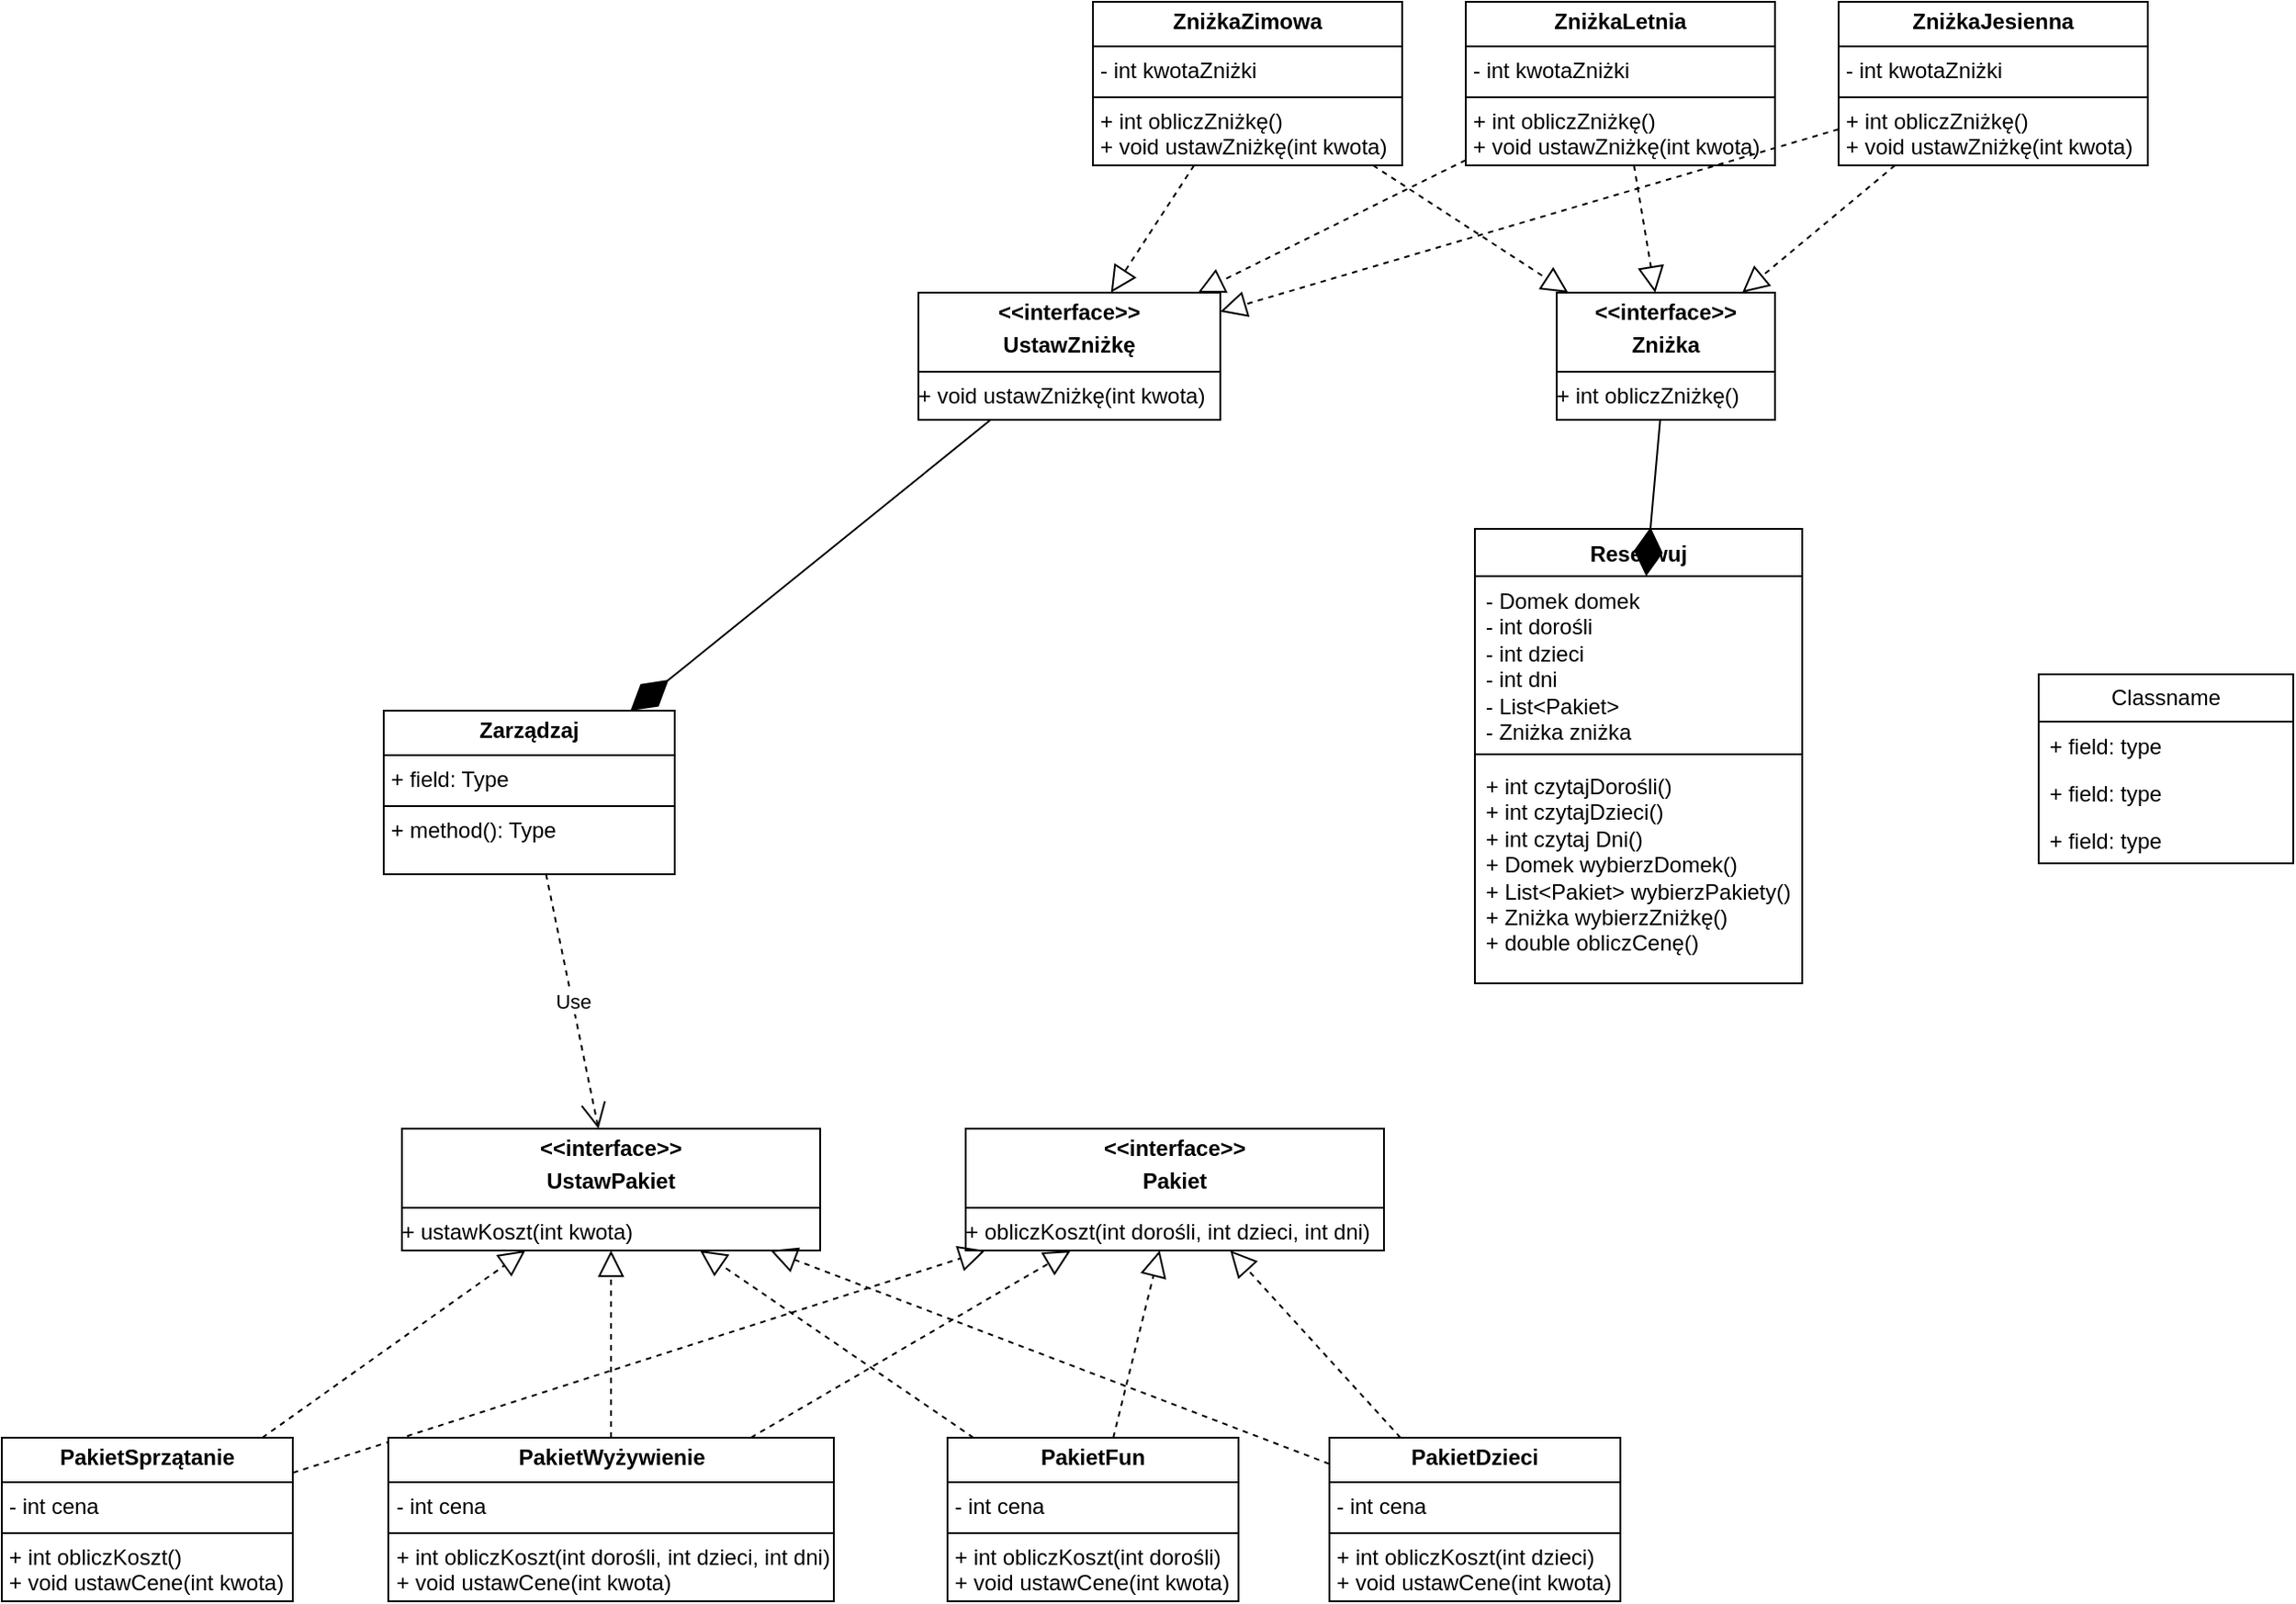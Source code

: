 <mxfile version="26.0.10">
  <diagram name="Strona-1" id="Xkmi08W4jPSwvixj5hdW">
    <mxGraphModel dx="1961" dy="746" grid="1" gridSize="10" guides="1" tooltips="1" connect="1" arrows="1" fold="1" page="1" pageScale="1" pageWidth="827" pageHeight="1169" math="0" shadow="0">
      <root>
        <mxCell id="0" />
        <mxCell id="1" parent="0" />
        <mxCell id="SDx-nbXRSxSEXaq3ydwH-2" value="Reserwuj" style="swimlane;fontStyle=1;align=center;verticalAlign=top;childLayout=stackLayout;horizontal=1;startSize=26;horizontalStack=0;resizeParent=1;resizeParentMax=0;resizeLast=0;collapsible=1;marginBottom=0;whiteSpace=wrap;html=1;" parent="1" vertex="1">
          <mxGeometry x="280" y="300" width="180" height="250" as="geometry" />
        </mxCell>
        <mxCell id="SDx-nbXRSxSEXaq3ydwH-3" value="- Domek domek&lt;div&gt;- int dorośli&lt;/div&gt;&lt;div&gt;- int dzieci&lt;/div&gt;&lt;div&gt;- int dni&lt;/div&gt;&lt;div&gt;- List&amp;lt;Pakiet&amp;gt;&lt;/div&gt;&lt;div&gt;- Zniżka zniżka&lt;/div&gt;" style="text;strokeColor=none;fillColor=none;align=left;verticalAlign=top;spacingLeft=4;spacingRight=4;overflow=hidden;rotatable=0;points=[[0,0.5],[1,0.5]];portConstraint=eastwest;whiteSpace=wrap;html=1;" parent="SDx-nbXRSxSEXaq3ydwH-2" vertex="1">
          <mxGeometry y="26" width="180" height="94" as="geometry" />
        </mxCell>
        <mxCell id="SDx-nbXRSxSEXaq3ydwH-4" value="" style="line;strokeWidth=1;fillColor=none;align=left;verticalAlign=middle;spacingTop=-1;spacingLeft=3;spacingRight=3;rotatable=0;labelPosition=right;points=[];portConstraint=eastwest;strokeColor=inherit;" parent="SDx-nbXRSxSEXaq3ydwH-2" vertex="1">
          <mxGeometry y="120" width="180" height="8" as="geometry" />
        </mxCell>
        <mxCell id="SDx-nbXRSxSEXaq3ydwH-5" value="&lt;div&gt;+ int czytajDorośli()&lt;/div&gt;&lt;div&gt;+ int czytajDzieci()&lt;/div&gt;&lt;div&gt;+ int czytaj Dni()&lt;/div&gt;&lt;div&gt;+ Domek wybierzDomek()&lt;/div&gt;&lt;div&gt;+ List&amp;lt;Pakiet&amp;gt; wybierzPakiety()&lt;/div&gt;&lt;div&gt;+ Zniżka wybierzZniżkę()&lt;/div&gt;+ double obliczCenę()" style="text;strokeColor=none;fillColor=none;align=left;verticalAlign=top;spacingLeft=4;spacingRight=4;overflow=hidden;rotatable=0;points=[[0,0.5],[1,0.5]];portConstraint=eastwest;whiteSpace=wrap;html=1;" parent="SDx-nbXRSxSEXaq3ydwH-2" vertex="1">
          <mxGeometry y="128" width="180" height="122" as="geometry" />
        </mxCell>
        <mxCell id="SDx-nbXRSxSEXaq3ydwH-7" value="Classname" style="swimlane;fontStyle=0;childLayout=stackLayout;horizontal=1;startSize=26;fillColor=none;horizontalStack=0;resizeParent=1;resizeParentMax=0;resizeLast=0;collapsible=1;marginBottom=0;whiteSpace=wrap;html=1;" parent="1" vertex="1">
          <mxGeometry x="590" y="380" width="140" height="104" as="geometry" />
        </mxCell>
        <mxCell id="SDx-nbXRSxSEXaq3ydwH-8" value="+ field: type" style="text;strokeColor=none;fillColor=none;align=left;verticalAlign=top;spacingLeft=4;spacingRight=4;overflow=hidden;rotatable=0;points=[[0,0.5],[1,0.5]];portConstraint=eastwest;whiteSpace=wrap;html=1;" parent="SDx-nbXRSxSEXaq3ydwH-7" vertex="1">
          <mxGeometry y="26" width="140" height="26" as="geometry" />
        </mxCell>
        <mxCell id="SDx-nbXRSxSEXaq3ydwH-9" value="+ field: type" style="text;strokeColor=none;fillColor=none;align=left;verticalAlign=top;spacingLeft=4;spacingRight=4;overflow=hidden;rotatable=0;points=[[0,0.5],[1,0.5]];portConstraint=eastwest;whiteSpace=wrap;html=1;" parent="SDx-nbXRSxSEXaq3ydwH-7" vertex="1">
          <mxGeometry y="52" width="140" height="26" as="geometry" />
        </mxCell>
        <mxCell id="SDx-nbXRSxSEXaq3ydwH-10" value="+ field: type" style="text;strokeColor=none;fillColor=none;align=left;verticalAlign=top;spacingLeft=4;spacingRight=4;overflow=hidden;rotatable=0;points=[[0,0.5],[1,0.5]];portConstraint=eastwest;whiteSpace=wrap;html=1;" parent="SDx-nbXRSxSEXaq3ydwH-7" vertex="1">
          <mxGeometry y="78" width="140" height="26" as="geometry" />
        </mxCell>
        <mxCell id="SDx-nbXRSxSEXaq3ydwH-18" value="&lt;p style=&quot;margin:0px;margin-top:4px;text-align:center;&quot;&gt;&lt;b&gt;&amp;lt;&amp;lt;interface&amp;gt;&amp;gt;&lt;/b&gt;&lt;/p&gt;&lt;p style=&quot;margin:0px;margin-top:4px;text-align:center;&quot;&gt;&lt;b&gt;Pakiet&lt;/b&gt;&lt;/p&gt;&lt;hr size=&quot;1&quot; style=&quot;border-style:solid;&quot;&gt;&lt;div style=&quot;height:2px;&quot;&gt;+ obliczKoszt(int dorośli, int dzieci, int dni)&lt;/div&gt;" style="verticalAlign=top;align=left;overflow=fill;html=1;whiteSpace=wrap;" parent="1" vertex="1">
          <mxGeometry y="630" width="230" height="67" as="geometry" />
        </mxCell>
        <mxCell id="SDx-nbXRSxSEXaq3ydwH-23" value="" style="endArrow=block;dashed=1;endFill=0;endSize=12;html=1;rounded=0;" parent="1" source="0y7wqeOaAgVBkYj9QTGw-5" target="SDx-nbXRSxSEXaq3ydwH-18" edge="1">
          <mxGeometry width="160" relative="1" as="geometry">
            <mxPoint x="-400" y="760" as="sourcePoint" />
            <mxPoint x="-240" y="760" as="targetPoint" />
          </mxGeometry>
        </mxCell>
        <mxCell id="SDx-nbXRSxSEXaq3ydwH-25" value="" style="endArrow=block;dashed=1;endFill=0;endSize=12;html=1;rounded=0;" parent="1" source="0y7wqeOaAgVBkYj9QTGw-6" target="SDx-nbXRSxSEXaq3ydwH-18" edge="1">
          <mxGeometry width="160" relative="1" as="geometry">
            <mxPoint x="-370" y="830" as="sourcePoint" />
            <mxPoint x="-210" y="730" as="targetPoint" />
          </mxGeometry>
        </mxCell>
        <mxCell id="SDx-nbXRSxSEXaq3ydwH-26" value="" style="endArrow=block;dashed=1;endFill=0;endSize=12;html=1;rounded=0;" parent="1" source="0y7wqeOaAgVBkYj9QTGw-7" target="SDx-nbXRSxSEXaq3ydwH-18" edge="1">
          <mxGeometry width="160" relative="1" as="geometry">
            <mxPoint x="-360" y="840" as="sourcePoint" />
            <mxPoint x="-185" y="747" as="targetPoint" />
          </mxGeometry>
        </mxCell>
        <mxCell id="SDx-nbXRSxSEXaq3ydwH-27" value="" style="endArrow=block;dashed=1;endFill=0;endSize=12;html=1;rounded=0;" parent="1" source="0y7wqeOaAgVBkYj9QTGw-8" target="SDx-nbXRSxSEXaq3ydwH-18" edge="1">
          <mxGeometry width="160" relative="1" as="geometry">
            <mxPoint x="219.339" y="815.0" as="sourcePoint" />
            <mxPoint x="-175" y="757" as="targetPoint" />
          </mxGeometry>
        </mxCell>
        <mxCell id="SDx-nbXRSxSEXaq3ydwH-28" value="&lt;p style=&quot;margin:0px;margin-top:4px;text-align:center;&quot;&gt;&lt;b&gt;&amp;lt;&amp;lt;interface&amp;gt;&amp;gt;&lt;/b&gt;&lt;/p&gt;&lt;p style=&quot;margin:0px;margin-top:4px;text-align:center;&quot;&gt;&lt;b&gt;Zniżka&lt;/b&gt;&lt;/p&gt;&lt;hr size=&quot;1&quot; style=&quot;border-style:solid;&quot;&gt;&lt;div style=&quot;height:2px;&quot;&gt;+ int obliczZniżkę()&lt;/div&gt;" style="verticalAlign=top;align=left;overflow=fill;html=1;whiteSpace=wrap;" parent="1" vertex="1">
          <mxGeometry x="325" y="170" width="120" height="70" as="geometry" />
        </mxCell>
        <mxCell id="SDx-nbXRSxSEXaq3ydwH-30" value="&lt;p style=&quot;margin:0px;margin-top:4px;text-align:center;&quot;&gt;&lt;b&gt;&amp;lt;&amp;lt;interface&amp;gt;&amp;gt;&lt;/b&gt;&lt;/p&gt;&lt;p style=&quot;margin:0px;margin-top:4px;text-align:center;&quot;&gt;&lt;b&gt;UstawZniżkę&lt;/b&gt;&lt;/p&gt;&lt;hr size=&quot;1&quot; style=&quot;border-style:solid;&quot;&gt;&lt;div style=&quot;height:2px;&quot;&gt;+ void ustawZniżkę(int kwota)&lt;/div&gt;" style="verticalAlign=top;align=left;overflow=fill;html=1;whiteSpace=wrap;" parent="1" vertex="1">
          <mxGeometry x="-26" y="170" width="166" height="70" as="geometry" />
        </mxCell>
        <mxCell id="SDx-nbXRSxSEXaq3ydwH-33" value="&lt;p style=&quot;margin:0px;margin-top:4px;text-align:center;&quot;&gt;&lt;b&gt;ZniżkaZimowa&lt;/b&gt;&lt;/p&gt;&lt;hr size=&quot;1&quot; style=&quot;border-style:solid;&quot;&gt;&lt;p style=&quot;margin:0px;margin-left:4px;&quot;&gt;- int kwotaZniżki&lt;/p&gt;&lt;hr size=&quot;1&quot; style=&quot;border-style:solid;&quot;&gt;&lt;p style=&quot;margin:0px;margin-left:4px;&quot;&gt;+ int obliczZniżkę()&lt;/p&gt;&lt;p style=&quot;margin:0px;margin-left:4px;&quot;&gt;+ void ustawZniżkę(int kwota)&lt;/p&gt;" style="verticalAlign=top;align=left;overflow=fill;html=1;whiteSpace=wrap;" parent="1" vertex="1">
          <mxGeometry x="70" y="10" width="170" height="90" as="geometry" />
        </mxCell>
        <mxCell id="SDx-nbXRSxSEXaq3ydwH-34" value="&lt;p style=&quot;margin:0px;margin-top:4px;text-align:center;&quot;&gt;&lt;b&gt;ZniżkaLetnia&lt;/b&gt;&lt;/p&gt;&lt;hr size=&quot;1&quot; style=&quot;border-style:solid;&quot;&gt;&lt;p style=&quot;margin:0px;margin-left:4px;&quot;&gt;- int kwotaZniżki&lt;/p&gt;&lt;hr size=&quot;1&quot; style=&quot;border-style:solid;&quot;&gt;&lt;p style=&quot;margin:0px;margin-left:4px;&quot;&gt;+ int obliczZniżkę()&lt;/p&gt;&lt;p style=&quot;margin:0px;margin-left:4px;&quot;&gt;+ void ustawZniżkę(int kwota)&lt;/p&gt;" style="verticalAlign=top;align=left;overflow=fill;html=1;whiteSpace=wrap;" parent="1" vertex="1">
          <mxGeometry x="275" y="10" width="170" height="90" as="geometry" />
        </mxCell>
        <mxCell id="SDx-nbXRSxSEXaq3ydwH-35" value="&lt;p style=&quot;margin:0px;margin-top:4px;text-align:center;&quot;&gt;&lt;b&gt;ZniżkaJesienna&lt;/b&gt;&lt;/p&gt;&lt;hr size=&quot;1&quot; style=&quot;border-style:solid;&quot;&gt;&lt;p style=&quot;margin:0px;margin-left:4px;&quot;&gt;- int kwotaZniżki&lt;/p&gt;&lt;hr size=&quot;1&quot; style=&quot;border-style:solid;&quot;&gt;&lt;p style=&quot;margin:0px;margin-left:4px;&quot;&gt;+ int obliczZniżkę()&lt;/p&gt;&lt;p style=&quot;margin:0px;margin-left:4px;&quot;&gt;+ void ustawZniżkę(int kwota)&lt;/p&gt;" style="verticalAlign=top;align=left;overflow=fill;html=1;whiteSpace=wrap;" parent="1" vertex="1">
          <mxGeometry x="480" y="10" width="170" height="90" as="geometry" />
        </mxCell>
        <mxCell id="SDx-nbXRSxSEXaq3ydwH-36" value="" style="endArrow=block;dashed=1;endFill=0;endSize=12;html=1;rounded=0;" parent="1" source="SDx-nbXRSxSEXaq3ydwH-33" target="SDx-nbXRSxSEXaq3ydwH-28" edge="1">
          <mxGeometry width="160" relative="1" as="geometry">
            <mxPoint x="150" y="140" as="sourcePoint" />
            <mxPoint x="310" y="140" as="targetPoint" />
          </mxGeometry>
        </mxCell>
        <mxCell id="SDx-nbXRSxSEXaq3ydwH-37" value="" style="endArrow=block;dashed=1;endFill=0;endSize=12;html=1;rounded=0;" parent="1" source="SDx-nbXRSxSEXaq3ydwH-33" target="SDx-nbXRSxSEXaq3ydwH-30" edge="1">
          <mxGeometry width="160" relative="1" as="geometry">
            <mxPoint x="160" y="150" as="sourcePoint" />
            <mxPoint x="320" y="150" as="targetPoint" />
          </mxGeometry>
        </mxCell>
        <mxCell id="SDx-nbXRSxSEXaq3ydwH-38" value="" style="endArrow=block;dashed=1;endFill=0;endSize=12;html=1;rounded=0;" parent="1" source="SDx-nbXRSxSEXaq3ydwH-34" target="SDx-nbXRSxSEXaq3ydwH-28" edge="1">
          <mxGeometry width="160" relative="1" as="geometry">
            <mxPoint x="250" y="102" as="sourcePoint" />
            <mxPoint x="404" y="170" as="targetPoint" />
          </mxGeometry>
        </mxCell>
        <mxCell id="SDx-nbXRSxSEXaq3ydwH-39" value="" style="endArrow=block;dashed=1;endFill=0;endSize=12;html=1;rounded=0;" parent="1" source="SDx-nbXRSxSEXaq3ydwH-34" target="SDx-nbXRSxSEXaq3ydwH-30" edge="1">
          <mxGeometry width="160" relative="1" as="geometry">
            <mxPoint x="260" y="112" as="sourcePoint" />
            <mxPoint x="414" y="180" as="targetPoint" />
          </mxGeometry>
        </mxCell>
        <mxCell id="SDx-nbXRSxSEXaq3ydwH-40" value="" style="endArrow=block;dashed=1;endFill=0;endSize=12;html=1;rounded=0;" parent="1" source="SDx-nbXRSxSEXaq3ydwH-35" target="SDx-nbXRSxSEXaq3ydwH-30" edge="1">
          <mxGeometry width="160" relative="1" as="geometry">
            <mxPoint x="270" y="122" as="sourcePoint" />
            <mxPoint x="424" y="190" as="targetPoint" />
          </mxGeometry>
        </mxCell>
        <mxCell id="SDx-nbXRSxSEXaq3ydwH-41" value="" style="endArrow=block;dashed=1;endFill=0;endSize=12;html=1;rounded=0;" parent="1" source="SDx-nbXRSxSEXaq3ydwH-35" target="SDx-nbXRSxSEXaq3ydwH-28" edge="1">
          <mxGeometry width="160" relative="1" as="geometry">
            <mxPoint x="280" y="132" as="sourcePoint" />
            <mxPoint x="434" y="200" as="targetPoint" />
          </mxGeometry>
        </mxCell>
        <mxCell id="SDx-nbXRSxSEXaq3ydwH-42" value="" style="endArrow=diamondThin;endFill=1;endSize=24;html=1;rounded=0;" parent="1" source="SDx-nbXRSxSEXaq3ydwH-28" target="SDx-nbXRSxSEXaq3ydwH-3" edge="1">
          <mxGeometry width="160" relative="1" as="geometry">
            <mxPoint x="130" y="280" as="sourcePoint" />
            <mxPoint x="290" y="280" as="targetPoint" />
          </mxGeometry>
        </mxCell>
        <mxCell id="SDx-nbXRSxSEXaq3ydwH-43" value="&lt;p style=&quot;margin:0px;margin-top:4px;text-align:center;&quot;&gt;&lt;b&gt;Zarządzaj&lt;/b&gt;&lt;/p&gt;&lt;hr size=&quot;1&quot; style=&quot;border-style:solid;&quot;&gt;&lt;p style=&quot;margin:0px;margin-left:4px;&quot;&gt;+ field: Type&lt;/p&gt;&lt;hr size=&quot;1&quot; style=&quot;border-style:solid;&quot;&gt;&lt;p style=&quot;margin:0px;margin-left:4px;&quot;&gt;+ method(): Type&lt;/p&gt;" style="verticalAlign=top;align=left;overflow=fill;html=1;whiteSpace=wrap;" parent="1" vertex="1">
          <mxGeometry x="-320" y="400" width="160" height="90" as="geometry" />
        </mxCell>
        <mxCell id="SDx-nbXRSxSEXaq3ydwH-44" value="" style="endArrow=diamondThin;endFill=1;endSize=24;html=1;rounded=0;" parent="1" source="SDx-nbXRSxSEXaq3ydwH-30" target="SDx-nbXRSxSEXaq3ydwH-43" edge="1">
          <mxGeometry width="160" relative="1" as="geometry">
            <mxPoint x="460" y="250" as="sourcePoint" />
            <mxPoint x="620" y="250" as="targetPoint" />
          </mxGeometry>
        </mxCell>
        <mxCell id="0y7wqeOaAgVBkYj9QTGw-1" value="&lt;p style=&quot;margin:0px;margin-top:4px;text-align:center;&quot;&gt;&lt;b&gt;&amp;lt;&amp;lt;interface&amp;gt;&amp;gt;&lt;/b&gt;&lt;/p&gt;&lt;p style=&quot;margin:0px;margin-top:4px;text-align:center;&quot;&gt;&lt;b&gt;UstawPakiet&lt;/b&gt;&lt;/p&gt;&lt;hr size=&quot;1&quot; style=&quot;border-style:solid;&quot;&gt;&lt;div style=&quot;height:2px;&quot;&gt;+ ustawKoszt(int kwota)&lt;/div&gt;" style="verticalAlign=top;align=left;overflow=fill;html=1;whiteSpace=wrap;" vertex="1" parent="1">
          <mxGeometry x="-310" y="630" width="230" height="67" as="geometry" />
        </mxCell>
        <mxCell id="0y7wqeOaAgVBkYj9QTGw-5" value="&lt;p style=&quot;margin:0px;margin-top:4px;text-align:center;&quot;&gt;&lt;b&gt;PakietSprzątanie&lt;/b&gt;&lt;/p&gt;&lt;hr size=&quot;1&quot; style=&quot;border-style:solid;&quot;&gt;&lt;p style=&quot;margin:0px;margin-left:4px;&quot;&gt;- int cena&lt;/p&gt;&lt;hr size=&quot;1&quot; style=&quot;border-style:solid;&quot;&gt;&lt;p style=&quot;margin:0px;margin-left:4px;&quot;&gt;+ int obliczKoszt()&lt;/p&gt;&lt;p style=&quot;margin:0px;margin-left:4px;&quot;&gt;+ void ustawCene(int kwota)&lt;/p&gt;" style="verticalAlign=top;align=left;overflow=fill;html=1;whiteSpace=wrap;" vertex="1" parent="1">
          <mxGeometry x="-530" y="800" width="160" height="90" as="geometry" />
        </mxCell>
        <mxCell id="0y7wqeOaAgVBkYj9QTGw-6" value="&lt;p style=&quot;margin:0px;margin-top:4px;text-align:center;&quot;&gt;&lt;b&gt;PakietWyżywienie&lt;/b&gt;&lt;/p&gt;&lt;hr size=&quot;1&quot; style=&quot;border-style:solid;&quot;&gt;&lt;p style=&quot;margin:0px;margin-left:4px;&quot;&gt;- int cena&lt;/p&gt;&lt;hr size=&quot;1&quot; style=&quot;border-style:solid;&quot;&gt;&lt;p style=&quot;margin:0px;margin-left:4px;&quot;&gt;+ int obliczKoszt(int dorośli, int dzieci, int dni)&lt;/p&gt;&lt;p style=&quot;margin:0px;margin-left:4px;&quot;&gt;+ void ustawCene(int kwota)&lt;/p&gt;" style="verticalAlign=top;align=left;overflow=fill;html=1;whiteSpace=wrap;" vertex="1" parent="1">
          <mxGeometry x="-317.5" y="800" width="245" height="90" as="geometry" />
        </mxCell>
        <mxCell id="0y7wqeOaAgVBkYj9QTGw-7" value="&lt;p style=&quot;margin:0px;margin-top:4px;text-align:center;&quot;&gt;&lt;b&gt;PakietFun&lt;/b&gt;&lt;/p&gt;&lt;hr size=&quot;1&quot; style=&quot;border-style:solid;&quot;&gt;&lt;p style=&quot;margin:0px;margin-left:4px;&quot;&gt;- int cena&lt;/p&gt;&lt;hr size=&quot;1&quot; style=&quot;border-style:solid;&quot;&gt;&lt;p style=&quot;margin:0px;margin-left:4px;&quot;&gt;+ int obliczKoszt(int dorośli)&lt;/p&gt;&lt;p style=&quot;margin:0px;margin-left:4px;&quot;&gt;+ void ustawCene(int kwota)&lt;/p&gt;" style="verticalAlign=top;align=left;overflow=fill;html=1;whiteSpace=wrap;" vertex="1" parent="1">
          <mxGeometry x="-10" y="800" width="160" height="90" as="geometry" />
        </mxCell>
        <mxCell id="0y7wqeOaAgVBkYj9QTGw-8" value="&lt;p style=&quot;margin:0px;margin-top:4px;text-align:center;&quot;&gt;&lt;b&gt;PakietDzieci&lt;/b&gt;&lt;/p&gt;&lt;hr size=&quot;1&quot; style=&quot;border-style:solid;&quot;&gt;&lt;p style=&quot;margin:0px;margin-left:4px;&quot;&gt;- int cena&lt;/p&gt;&lt;hr size=&quot;1&quot; style=&quot;border-style:solid;&quot;&gt;&lt;p style=&quot;margin:0px;margin-left:4px;&quot;&gt;+ int obliczKoszt(int dzieci)&lt;/p&gt;&lt;p style=&quot;margin:0px;margin-left:4px;&quot;&gt;+ void ustawCene(int kwota)&lt;/p&gt;" style="verticalAlign=top;align=left;overflow=fill;html=1;whiteSpace=wrap;" vertex="1" parent="1">
          <mxGeometry x="200" y="800" width="160" height="90" as="geometry" />
        </mxCell>
        <mxCell id="0y7wqeOaAgVBkYj9QTGw-9" value="" style="endArrow=block;dashed=1;endFill=0;endSize=12;html=1;rounded=0;" edge="1" parent="1" source="0y7wqeOaAgVBkYj9QTGw-5" target="0y7wqeOaAgVBkYj9QTGw-1">
          <mxGeometry width="160" relative="1" as="geometry">
            <mxPoint x="-360" y="829" as="sourcePoint" />
            <mxPoint x="21" y="707" as="targetPoint" />
          </mxGeometry>
        </mxCell>
        <mxCell id="0y7wqeOaAgVBkYj9QTGw-10" value="" style="endArrow=block;dashed=1;endFill=0;endSize=12;html=1;rounded=0;" edge="1" parent="1" source="0y7wqeOaAgVBkYj9QTGw-6" target="0y7wqeOaAgVBkYj9QTGw-1">
          <mxGeometry width="160" relative="1" as="geometry">
            <mxPoint x="-377" y="810" as="sourcePoint" />
            <mxPoint x="-232" y="707" as="targetPoint" />
          </mxGeometry>
        </mxCell>
        <mxCell id="0y7wqeOaAgVBkYj9QTGw-11" value="" style="endArrow=block;dashed=1;endFill=0;endSize=12;html=1;rounded=0;" edge="1" parent="1" source="0y7wqeOaAgVBkYj9QTGw-7" target="0y7wqeOaAgVBkYj9QTGw-1">
          <mxGeometry width="160" relative="1" as="geometry">
            <mxPoint x="-367" y="820" as="sourcePoint" />
            <mxPoint x="-222" y="717" as="targetPoint" />
          </mxGeometry>
        </mxCell>
        <mxCell id="0y7wqeOaAgVBkYj9QTGw-12" value="" style="endArrow=block;dashed=1;endFill=0;endSize=12;html=1;rounded=0;" edge="1" parent="1" source="0y7wqeOaAgVBkYj9QTGw-8" target="0y7wqeOaAgVBkYj9QTGw-1">
          <mxGeometry width="160" relative="1" as="geometry">
            <mxPoint x="-357" y="830" as="sourcePoint" />
            <mxPoint x="-212" y="727" as="targetPoint" />
          </mxGeometry>
        </mxCell>
        <mxCell id="0y7wqeOaAgVBkYj9QTGw-13" value="Use" style="endArrow=open;endSize=12;dashed=1;html=1;rounded=0;" edge="1" parent="1" source="SDx-nbXRSxSEXaq3ydwH-43" target="0y7wqeOaAgVBkYj9QTGw-1">
          <mxGeometry width="160" relative="1" as="geometry">
            <mxPoint x="-350" y="540" as="sourcePoint" />
            <mxPoint x="-190" y="540" as="targetPoint" />
          </mxGeometry>
        </mxCell>
      </root>
    </mxGraphModel>
  </diagram>
</mxfile>
